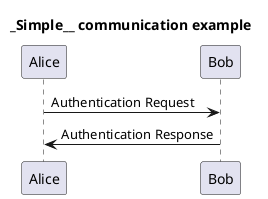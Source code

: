 '
'Basics: More information on titles
'You can use creole formatting in the title.
'
'title: Get component title
'

@startuml
title _Simple__ **communication** example
Alice -> Bob: Authentication Request
Bob -> Alice: Authentication Response
@enduml